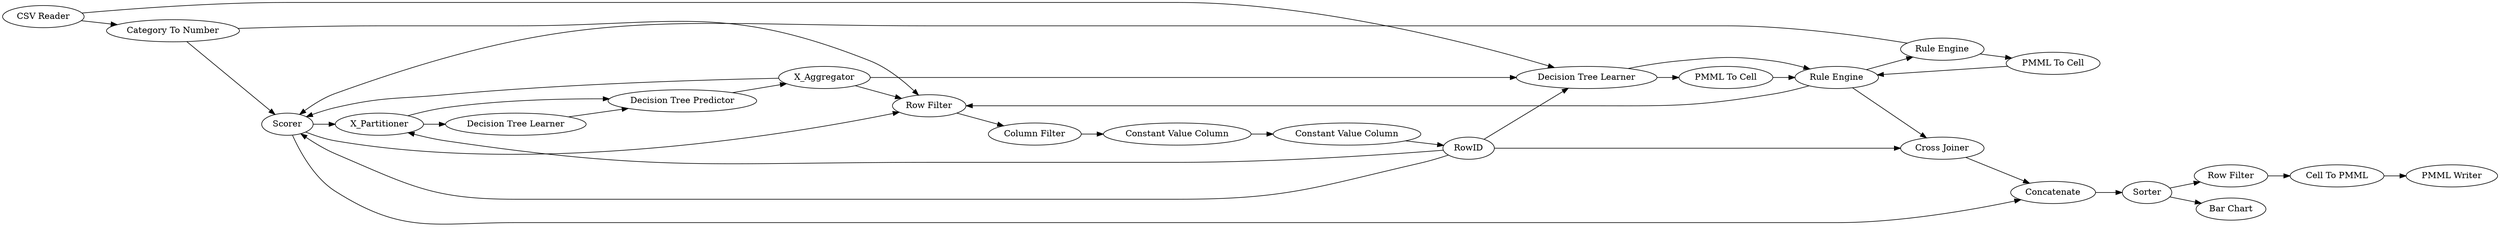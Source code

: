 digraph {
	53 -> 54
	34 -> 35
	28 -> 34
	39 -> 2
	34 -> 38
	293 -> 33
	293 -> 39
	9 -> 294
	31 -> 32
	35 -> 39
	34 -> 9
	62 -> 33
	290 -> 292
	32 -> 7
	33 -> 34
	33 -> 28
	35 -> 22
	293 -> 2
	39 -> 9
	22 -> 34
	52 -> 59
	58 -> 9
	7 -> 9
	54 -> 63
	39 -> 60
	62 -> 58
	7 -> 39
	7 -> 33
	58 -> 39
	38 -> 60
	52 -> 53
	294 -> 290
	2 -> 32
	292 -> 293
	293 -> 38
	60 -> 52
	2 -> 31
	292 [label="Constant Value Column"]
	7 [label=X_Aggregator]
	9 [label="Row Filter"]
	58 [label="Category To Number"]
	39 [label=Scorer]
	290 [label="Constant Value Column"]
	31 [label="Decision Tree Learner"]
	54 [label="Cell To PMML"]
	59 [label="Bar Chart"]
	294 [label="Column Filter"]
	22 [label="PMML To Cell"]
	53 [label="Row Filter"]
	28 [label="PMML To Cell"]
	293 [label=RowID]
	63 [label="PMML Writer"]
	38 [label="Cross Joiner"]
	60 [label=Concatenate]
	35 [label="Rule Engine"]
	34 [label="Rule Engine"]
	62 [label="CSV Reader"]
	52 [label=Sorter]
	33 [label="Decision Tree Learner"]
	32 [label="Decision Tree Predictor"]
	2 [label=X_Partitioner]
	rankdir=LR
}
